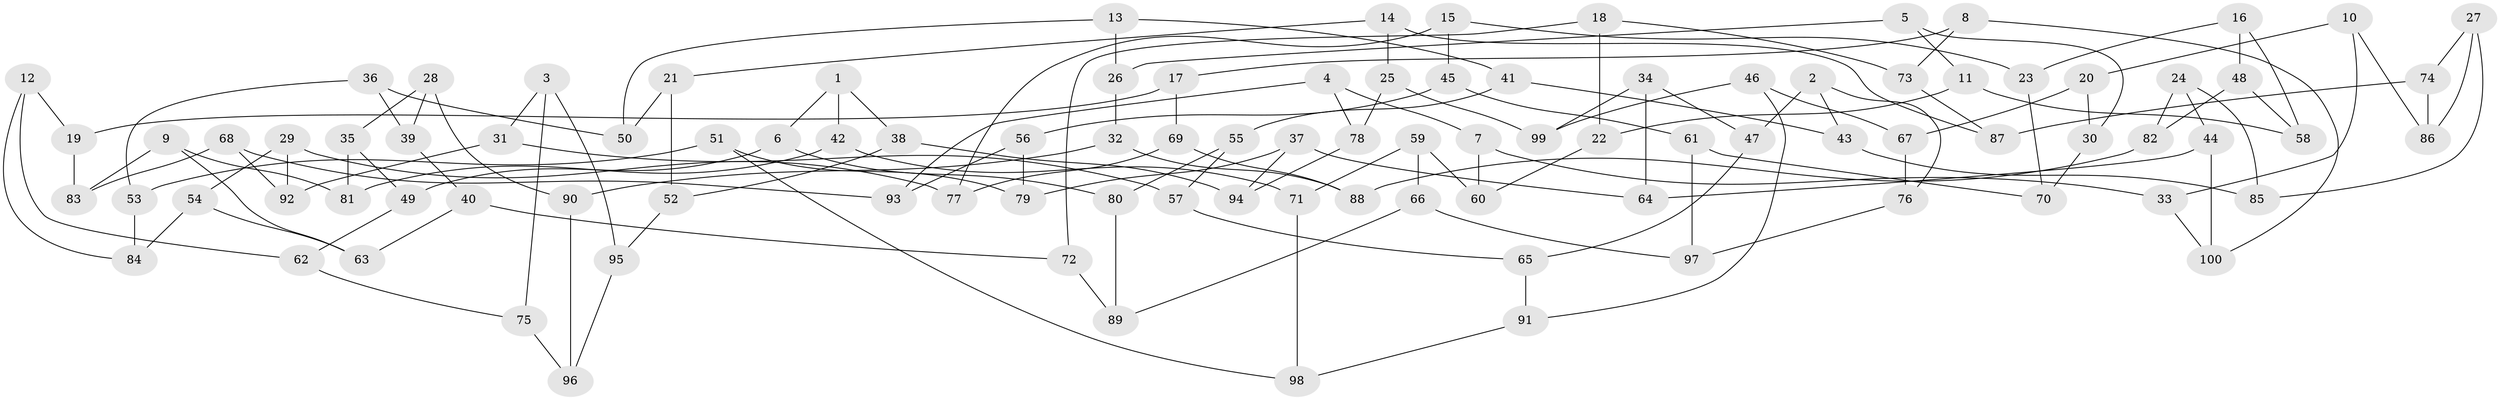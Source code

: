 // Generated by graph-tools (version 1.1) at 2025/11/02/21/25 10:11:15]
// undirected, 100 vertices, 150 edges
graph export_dot {
graph [start="1"]
  node [color=gray90,style=filled];
  1;
  2;
  3;
  4;
  5;
  6;
  7;
  8;
  9;
  10;
  11;
  12;
  13;
  14;
  15;
  16;
  17;
  18;
  19;
  20;
  21;
  22;
  23;
  24;
  25;
  26;
  27;
  28;
  29;
  30;
  31;
  32;
  33;
  34;
  35;
  36;
  37;
  38;
  39;
  40;
  41;
  42;
  43;
  44;
  45;
  46;
  47;
  48;
  49;
  50;
  51;
  52;
  53;
  54;
  55;
  56;
  57;
  58;
  59;
  60;
  61;
  62;
  63;
  64;
  65;
  66;
  67;
  68;
  69;
  70;
  71;
  72;
  73;
  74;
  75;
  76;
  77;
  78;
  79;
  80;
  81;
  82;
  83;
  84;
  85;
  86;
  87;
  88;
  89;
  90;
  91;
  92;
  93;
  94;
  95;
  96;
  97;
  98;
  99;
  100;
  1 -- 38;
  1 -- 6;
  1 -- 42;
  2 -- 43;
  2 -- 47;
  2 -- 76;
  3 -- 75;
  3 -- 95;
  3 -- 31;
  4 -- 78;
  4 -- 7;
  4 -- 93;
  5 -- 30;
  5 -- 11;
  5 -- 26;
  6 -- 49;
  6 -- 80;
  7 -- 60;
  7 -- 33;
  8 -- 100;
  8 -- 17;
  8 -- 73;
  9 -- 83;
  9 -- 81;
  9 -- 63;
  10 -- 20;
  10 -- 33;
  10 -- 86;
  11 -- 22;
  11 -- 58;
  12 -- 19;
  12 -- 62;
  12 -- 84;
  13 -- 50;
  13 -- 41;
  13 -- 26;
  14 -- 25;
  14 -- 87;
  14 -- 21;
  15 -- 23;
  15 -- 45;
  15 -- 77;
  16 -- 23;
  16 -- 58;
  16 -- 48;
  17 -- 69;
  17 -- 19;
  18 -- 72;
  18 -- 73;
  18 -- 22;
  19 -- 83;
  20 -- 30;
  20 -- 67;
  21 -- 50;
  21 -- 52;
  22 -- 60;
  23 -- 70;
  24 -- 85;
  24 -- 82;
  24 -- 44;
  25 -- 99;
  25 -- 78;
  26 -- 32;
  27 -- 86;
  27 -- 85;
  27 -- 74;
  28 -- 35;
  28 -- 39;
  28 -- 90;
  29 -- 77;
  29 -- 92;
  29 -- 54;
  30 -- 70;
  31 -- 57;
  31 -- 92;
  32 -- 90;
  32 -- 88;
  33 -- 100;
  34 -- 99;
  34 -- 64;
  34 -- 47;
  35 -- 81;
  35 -- 49;
  36 -- 53;
  36 -- 39;
  36 -- 50;
  37 -- 64;
  37 -- 94;
  37 -- 79;
  38 -- 94;
  38 -- 52;
  39 -- 40;
  40 -- 63;
  40 -- 72;
  41 -- 43;
  41 -- 55;
  42 -- 71;
  42 -- 81;
  43 -- 85;
  44 -- 100;
  44 -- 64;
  45 -- 61;
  45 -- 56;
  46 -- 99;
  46 -- 91;
  46 -- 67;
  47 -- 65;
  48 -- 82;
  48 -- 58;
  49 -- 62;
  51 -- 98;
  51 -- 53;
  51 -- 79;
  52 -- 95;
  53 -- 84;
  54 -- 63;
  54 -- 84;
  55 -- 57;
  55 -- 80;
  56 -- 93;
  56 -- 79;
  57 -- 65;
  59 -- 60;
  59 -- 66;
  59 -- 71;
  61 -- 70;
  61 -- 97;
  62 -- 75;
  65 -- 91;
  66 -- 97;
  66 -- 89;
  67 -- 76;
  68 -- 93;
  68 -- 83;
  68 -- 92;
  69 -- 88;
  69 -- 77;
  71 -- 98;
  72 -- 89;
  73 -- 87;
  74 -- 87;
  74 -- 86;
  75 -- 96;
  76 -- 97;
  78 -- 94;
  80 -- 89;
  82 -- 88;
  90 -- 96;
  91 -- 98;
  95 -- 96;
}

